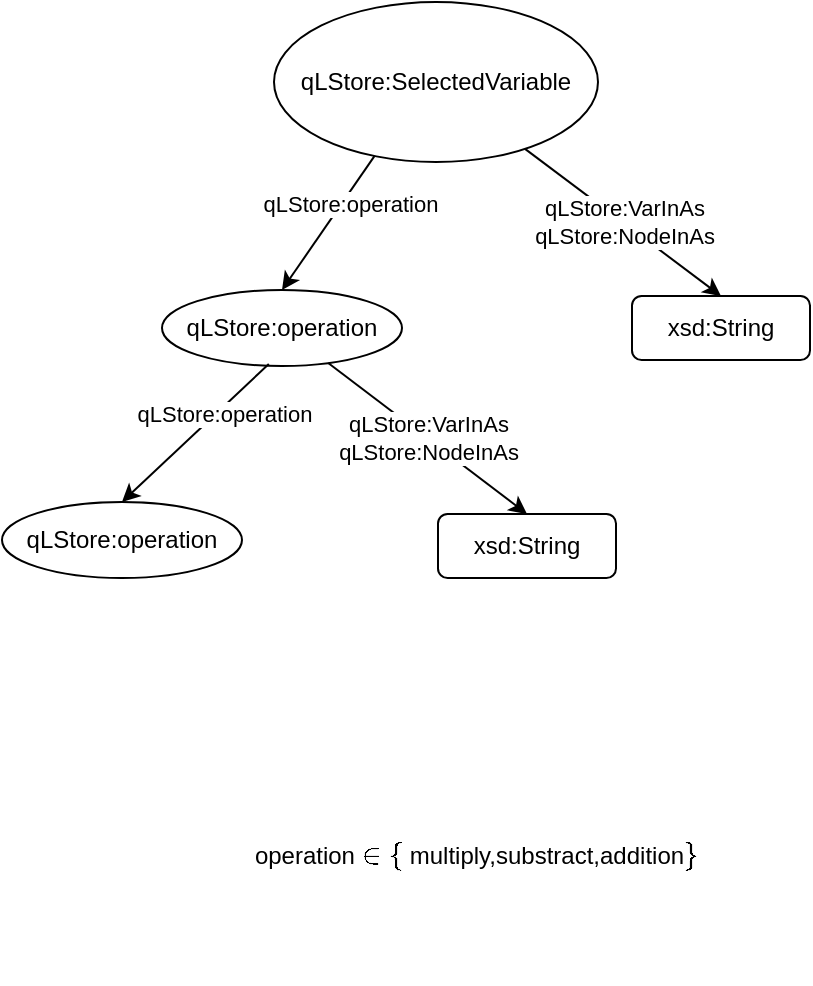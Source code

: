 <mxfile version="14.3.1" type="device"><diagram id="m9ONtx3Fw27nsoGHaJ2e" name="Page-1"><mxGraphModel dx="1038" dy="523" grid="0" gridSize="10" guides="1" tooltips="1" connect="1" arrows="1" fold="1" page="1" pageScale="1" pageWidth="827" pageHeight="1169" math="1" shadow="0"><root><mxCell id="0"/><mxCell id="1" parent="0"/><mxCell id="kfySX6ezYWu-54GgECAx-1" value="qLStore:SelectedVariable" style="ellipse;whiteSpace=wrap;html=1;" vertex="1" parent="1"><mxGeometry x="303" y="27" width="162" height="80" as="geometry"/></mxCell><mxCell id="kfySX6ezYWu-54GgECAx-2" value="xsd:String" style="rounded=1;whiteSpace=wrap;html=1;" vertex="1" parent="1"><mxGeometry x="482" y="174" width="89" height="32" as="geometry"/></mxCell><mxCell id="kfySX6ezYWu-54GgECAx-3" value="qLStore:VarInAs&lt;br&gt;qLStore:NodeInAs" style="endArrow=classic;html=1;entryX=0.5;entryY=0;entryDx=0;entryDy=0;" edge="1" parent="1" source="kfySX6ezYWu-54GgECAx-1" target="kfySX6ezYWu-54GgECAx-2"><mxGeometry width="50" height="50" relative="1" as="geometry"><mxPoint x="510.574" y="390.716" as="sourcePoint"/><mxPoint x="527" y="119" as="targetPoint"/></mxGeometry></mxCell><mxCell id="kfySX6ezYWu-54GgECAx-4" value="qLStore:operation" style="ellipse;whiteSpace=wrap;html=1;" vertex="1" parent="1"><mxGeometry x="247" y="171" width="120" height="38" as="geometry"/></mxCell><mxCell id="kfySX6ezYWu-54GgECAx-5" value="" style="endArrow=classic;html=1;exitX=0.31;exitY=0.963;exitDx=0;exitDy=0;exitPerimeter=0;entryX=0.5;entryY=0;entryDx=0;entryDy=0;" edge="1" parent="1" source="kfySX6ezYWu-54GgECAx-1" target="kfySX6ezYWu-54GgECAx-4"><mxGeometry width="50" height="50" relative="1" as="geometry"><mxPoint x="387" y="289" as="sourcePoint"/><mxPoint x="437" y="239" as="targetPoint"/></mxGeometry></mxCell><mxCell id="kfySX6ezYWu-54GgECAx-6" value="qLStore:operation" style="edgeLabel;html=1;align=center;verticalAlign=middle;resizable=0;points=[];" vertex="1" connectable="0" parent="kfySX6ezYWu-54GgECAx-5"><mxGeometry x="-0.338" y="3" relative="1" as="geometry"><mxPoint as="offset"/></mxGeometry></mxCell><mxCell id="kfySX6ezYWu-54GgECAx-7" value="operation \(\in \{\) multiply,substract,addition\(\}\)&amp;nbsp;" style="text;html=1;strokeColor=none;fillColor=none;align=center;verticalAlign=middle;whiteSpace=wrap;rounded=0;" vertex="1" parent="1"><mxGeometry x="282" y="390" width="248" height="128" as="geometry"/></mxCell><mxCell id="kfySX6ezYWu-54GgECAx-8" value="xsd:String" style="rounded=1;whiteSpace=wrap;html=1;" vertex="1" parent="1"><mxGeometry x="385" y="283" width="89" height="32" as="geometry"/></mxCell><mxCell id="kfySX6ezYWu-54GgECAx-9" value="qLStore:VarInAs&lt;br&gt;qLStore:NodeInAs" style="endArrow=classic;html=1;entryX=0.5;entryY=0;entryDx=0;entryDy=0;" edge="1" parent="1" source="kfySX6ezYWu-54GgECAx-4" target="kfySX6ezYWu-54GgECAx-8"><mxGeometry width="50" height="50" relative="1" as="geometry"><mxPoint x="328.899" y="208.996" as="sourcePoint"/><mxPoint x="427" y="282.54" as="targetPoint"/></mxGeometry></mxCell><mxCell id="kfySX6ezYWu-54GgECAx-10" value="qLStore:operation" style="ellipse;whiteSpace=wrap;html=1;" vertex="1" parent="1"><mxGeometry x="167" y="277" width="120" height="38" as="geometry"/></mxCell><mxCell id="kfySX6ezYWu-54GgECAx-11" value="" style="endArrow=classic;html=1;exitX=0.445;exitY=0.974;exitDx=0;exitDy=0;exitPerimeter=0;entryX=0.5;entryY=0;entryDx=0;entryDy=0;" edge="1" parent="1" source="kfySX6ezYWu-54GgECAx-4" target="kfySX6ezYWu-54GgECAx-10"><mxGeometry width="50" height="50" relative="1" as="geometry"><mxPoint x="279.22" y="209.0" as="sourcePoint"/><mxPoint x="200" y="249" as="targetPoint"/></mxGeometry></mxCell><mxCell id="kfySX6ezYWu-54GgECAx-12" value="qLStore:operation" style="edgeLabel;html=1;align=center;verticalAlign=middle;resizable=0;points=[];" vertex="1" connectable="0" parent="kfySX6ezYWu-54GgECAx-11"><mxGeometry x="-0.338" y="3" relative="1" as="geometry"><mxPoint as="offset"/></mxGeometry></mxCell></root></mxGraphModel></diagram></mxfile>